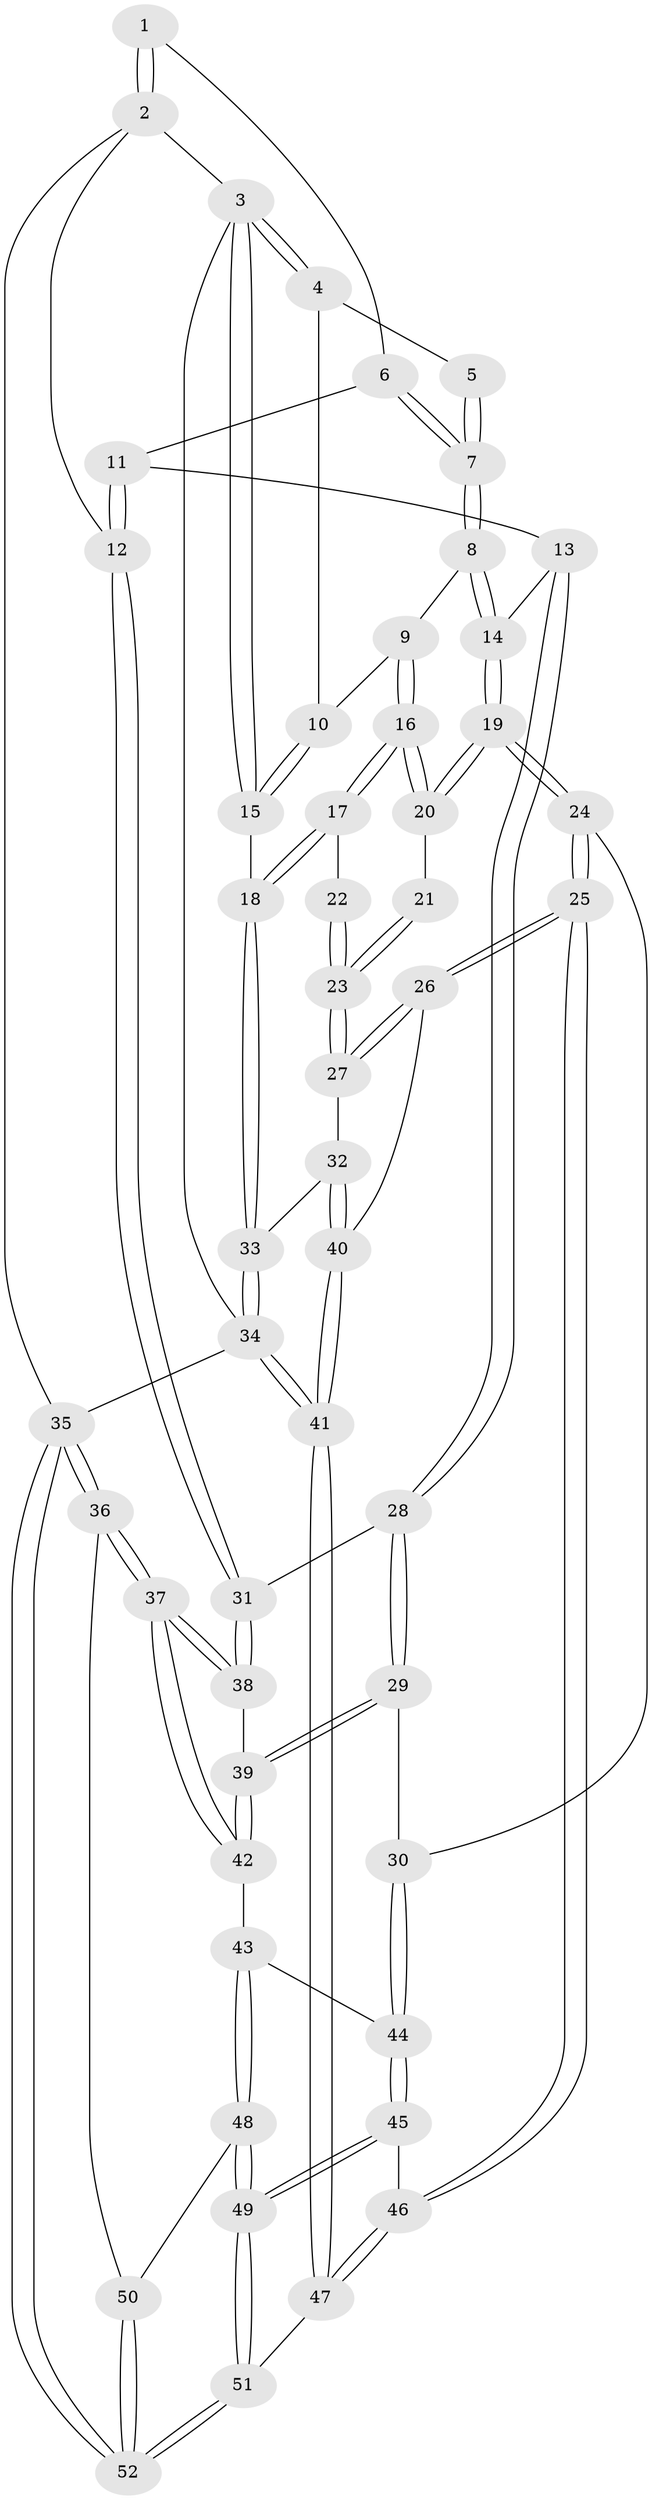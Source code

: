 // Generated by graph-tools (version 1.1) at 2025/38/03/09/25 02:38:31]
// undirected, 52 vertices, 127 edges
graph export_dot {
graph [start="1"]
  node [color=gray90,style=filled];
  1 [pos="+0.5421953776893929+0"];
  2 [pos="+1+0"];
  3 [pos="+0+0"];
  4 [pos="+0.49011991398263+0"];
  5 [pos="+0.5356217496040095+0"];
  6 [pos="+0.714808723679712+0.0939269162054747"];
  7 [pos="+0.610364275862782+0.16691972392505558"];
  8 [pos="+0.5682093037284554+0.22319433748380282"];
  9 [pos="+0.4529122590659783+0.1910701249855876"];
  10 [pos="+0.43038491752686314+0.08907023866281462"];
  11 [pos="+0.7226511525271978+0.09829367382119361"];
  12 [pos="+1+0"];
  13 [pos="+0.8338721452010733+0.31995808529489206"];
  14 [pos="+0.6065510621651139+0.26426802383698345"];
  15 [pos="+0+0.16826078590313293"];
  16 [pos="+0.401614611963964+0.26444760113812565"];
  17 [pos="+0+0.18042174992016322"];
  18 [pos="+0+0.16848268480731995"];
  19 [pos="+0.49134044657970766+0.5411957928867213"];
  20 [pos="+0.39851865525509544+0.3589289265988967"];
  21 [pos="+0.34142426565238565+0.3676141559347782"];
  22 [pos="+0.18432803783462892+0.36378566969891285"];
  23 [pos="+0.2358165515099861+0.48304244982532657"];
  24 [pos="+0.49717744147940496+0.5688274633445548"];
  25 [pos="+0.4641559510108262+0.5982320856651068"];
  26 [pos="+0.41389933459771333+0.6044164034777809"];
  27 [pos="+0.24127453238902752+0.5069564175287571"];
  28 [pos="+0.9099543411711877+0.37702418553203226"];
  29 [pos="+0.6826499129776586+0.5618411085128063"];
  30 [pos="+0.571834512749678+0.5724007515358761"];
  31 [pos="+1+0.36779117882193524"];
  32 [pos="+0.0759676095772138+0.5739715657149832"];
  33 [pos="+0+0.5610892027282037"];
  34 [pos="+0+1"];
  35 [pos="+1+1"];
  36 [pos="+1+0.863688075783154"];
  37 [pos="+1+0.7620717331617958"];
  38 [pos="+1+0.41935393430004314"];
  39 [pos="+0.7964563139924103+0.7732437365085169"];
  40 [pos="+0.25650582035085656+0.7065447661234083"];
  41 [pos="+0+1"];
  42 [pos="+0.8053232027358727+0.7950378448284872"];
  43 [pos="+0.8010084334071665+0.8026907487608285"];
  44 [pos="+0.6477619637399867+0.8144528369995213"];
  45 [pos="+0.5811944138462551+0.868862386545549"];
  46 [pos="+0.4717675740469742+0.7452496472386982"];
  47 [pos="+0.19946446240814572+1"];
  48 [pos="+0.7896272213353849+0.8722280283294153"];
  49 [pos="+0.5999987659740216+1"];
  50 [pos="+0.8519448617570189+0.9601439836472984"];
  51 [pos="+0.5422492880260231+1"];
  52 [pos="+0.8520198231901797+1"];
  1 -- 2;
  1 -- 2;
  1 -- 6;
  2 -- 3;
  2 -- 12;
  2 -- 35;
  3 -- 4;
  3 -- 4;
  3 -- 15;
  3 -- 15;
  3 -- 34;
  4 -- 5;
  4 -- 10;
  5 -- 7;
  5 -- 7;
  6 -- 7;
  6 -- 7;
  6 -- 11;
  7 -- 8;
  7 -- 8;
  8 -- 9;
  8 -- 14;
  8 -- 14;
  9 -- 10;
  9 -- 16;
  9 -- 16;
  10 -- 15;
  10 -- 15;
  11 -- 12;
  11 -- 12;
  11 -- 13;
  12 -- 31;
  12 -- 31;
  13 -- 14;
  13 -- 28;
  13 -- 28;
  14 -- 19;
  14 -- 19;
  15 -- 18;
  16 -- 17;
  16 -- 17;
  16 -- 20;
  16 -- 20;
  17 -- 18;
  17 -- 18;
  17 -- 22;
  18 -- 33;
  18 -- 33;
  19 -- 20;
  19 -- 20;
  19 -- 24;
  19 -- 24;
  20 -- 21;
  21 -- 23;
  21 -- 23;
  22 -- 23;
  22 -- 23;
  23 -- 27;
  23 -- 27;
  24 -- 25;
  24 -- 25;
  24 -- 30;
  25 -- 26;
  25 -- 26;
  25 -- 46;
  25 -- 46;
  26 -- 27;
  26 -- 27;
  26 -- 40;
  27 -- 32;
  28 -- 29;
  28 -- 29;
  28 -- 31;
  29 -- 30;
  29 -- 39;
  29 -- 39;
  30 -- 44;
  30 -- 44;
  31 -- 38;
  31 -- 38;
  32 -- 33;
  32 -- 40;
  32 -- 40;
  33 -- 34;
  33 -- 34;
  34 -- 41;
  34 -- 41;
  34 -- 35;
  35 -- 36;
  35 -- 36;
  35 -- 52;
  35 -- 52;
  36 -- 37;
  36 -- 37;
  36 -- 50;
  37 -- 38;
  37 -- 38;
  37 -- 42;
  37 -- 42;
  38 -- 39;
  39 -- 42;
  39 -- 42;
  40 -- 41;
  40 -- 41;
  41 -- 47;
  41 -- 47;
  42 -- 43;
  43 -- 44;
  43 -- 48;
  43 -- 48;
  44 -- 45;
  44 -- 45;
  45 -- 46;
  45 -- 49;
  45 -- 49;
  46 -- 47;
  46 -- 47;
  47 -- 51;
  48 -- 49;
  48 -- 49;
  48 -- 50;
  49 -- 51;
  49 -- 51;
  50 -- 52;
  50 -- 52;
  51 -- 52;
  51 -- 52;
}
